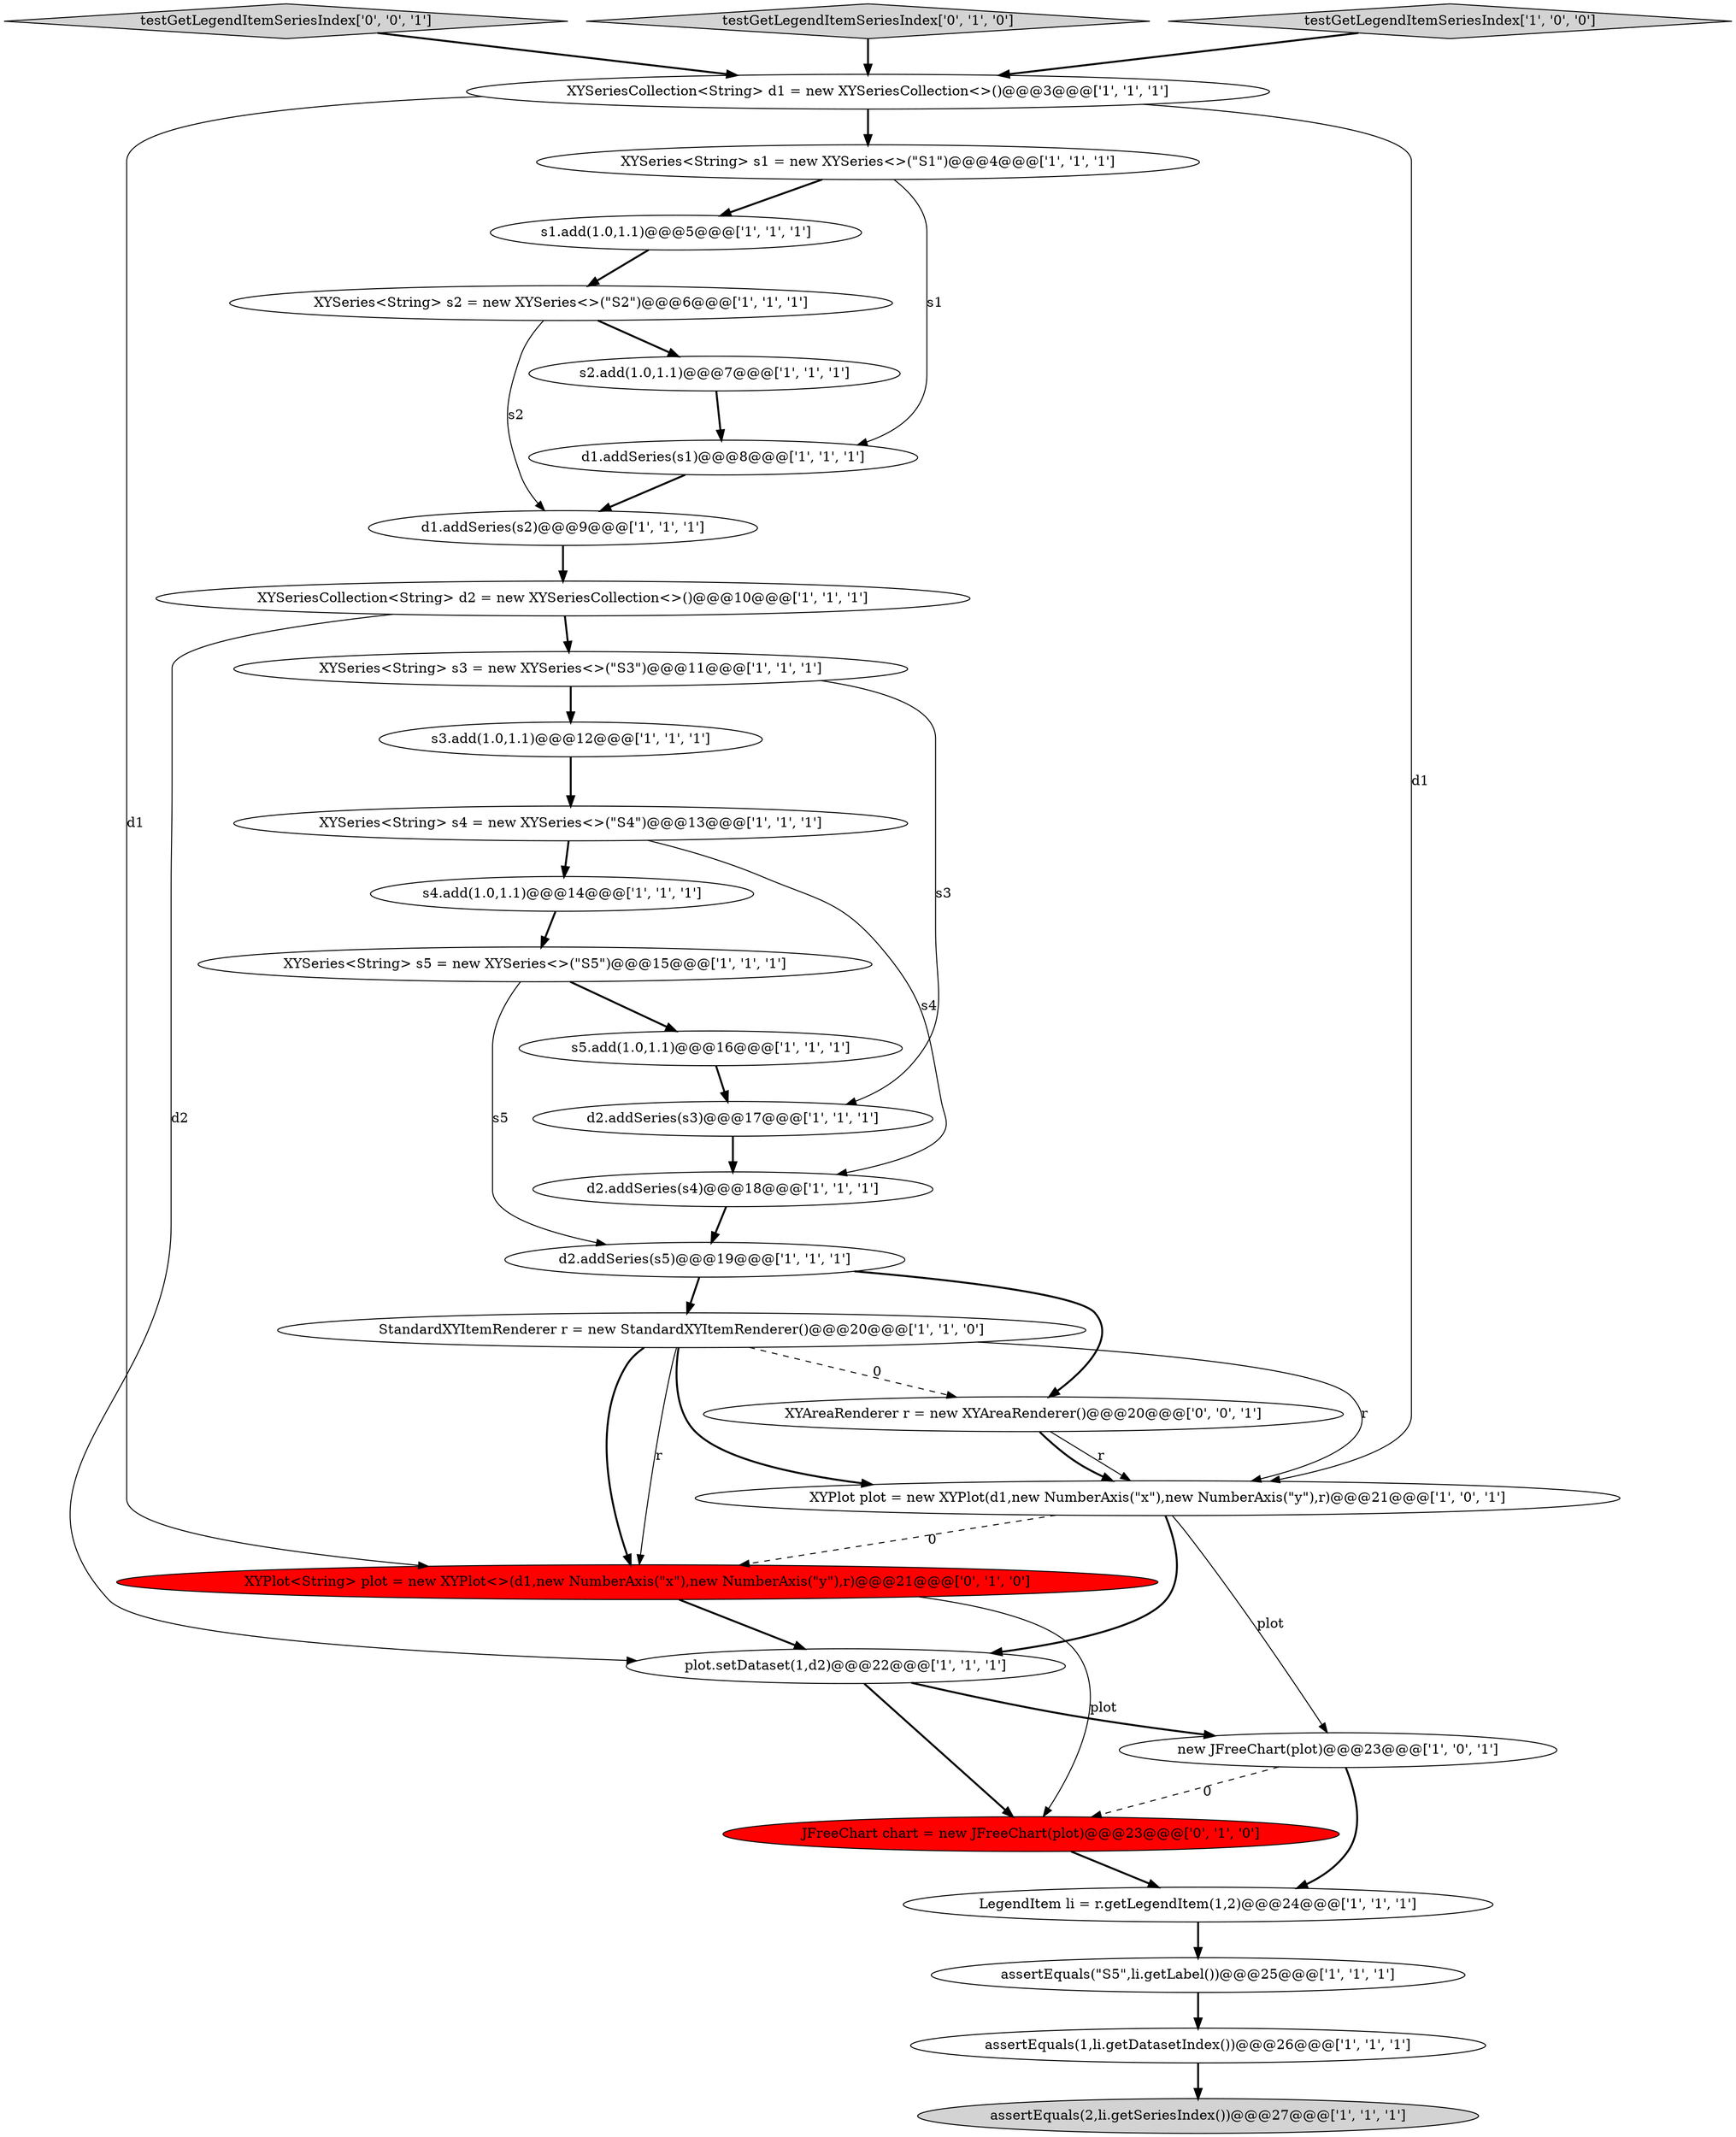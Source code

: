 digraph {
13 [style = filled, label = "s2.add(1.0,1.1)@@@7@@@['1', '1', '1']", fillcolor = white, shape = ellipse image = "AAA0AAABBB1BBB"];
25 [style = filled, label = "assertEquals(1,li.getDatasetIndex())@@@26@@@['1', '1', '1']", fillcolor = white, shape = ellipse image = "AAA0AAABBB1BBB"];
17 [style = filled, label = "XYSeries<String> s4 = new XYSeries<>(\"S4\")@@@13@@@['1', '1', '1']", fillcolor = white, shape = ellipse image = "AAA0AAABBB1BBB"];
19 [style = filled, label = "assertEquals(\"S5\",li.getLabel())@@@25@@@['1', '1', '1']", fillcolor = white, shape = ellipse image = "AAA0AAABBB1BBB"];
10 [style = filled, label = "s1.add(1.0,1.1)@@@5@@@['1', '1', '1']", fillcolor = white, shape = ellipse image = "AAA0AAABBB1BBB"];
21 [style = filled, label = "plot.setDataset(1,d2)@@@22@@@['1', '1', '1']", fillcolor = white, shape = ellipse image = "AAA0AAABBB1BBB"];
7 [style = filled, label = "XYSeriesCollection<String> d1 = new XYSeriesCollection<>()@@@3@@@['1', '1', '1']", fillcolor = white, shape = ellipse image = "AAA0AAABBB1BBB"];
11 [style = filled, label = "d2.addSeries(s3)@@@17@@@['1', '1', '1']", fillcolor = white, shape = ellipse image = "AAA0AAABBB1BBB"];
14 [style = filled, label = "s3.add(1.0,1.1)@@@12@@@['1', '1', '1']", fillcolor = white, shape = ellipse image = "AAA0AAABBB1BBB"];
27 [style = filled, label = "JFreeChart chart = new JFreeChart(plot)@@@23@@@['0', '1', '0']", fillcolor = red, shape = ellipse image = "AAA1AAABBB2BBB"];
30 [style = filled, label = "testGetLegendItemSeriesIndex['0', '0', '1']", fillcolor = lightgray, shape = diamond image = "AAA0AAABBB3BBB"];
20 [style = filled, label = "XYSeries<String> s1 = new XYSeries<>(\"S1\")@@@4@@@['1', '1', '1']", fillcolor = white, shape = ellipse image = "AAA0AAABBB1BBB"];
2 [style = filled, label = "XYPlot plot = new XYPlot(d1,new NumberAxis(\"x\"),new NumberAxis(\"y\"),r)@@@21@@@['1', '0', '1']", fillcolor = white, shape = ellipse image = "AAA0AAABBB1BBB"];
26 [style = filled, label = "testGetLegendItemSeriesIndex['0', '1', '0']", fillcolor = lightgray, shape = diamond image = "AAA0AAABBB2BBB"];
5 [style = filled, label = "XYSeries<String> s5 = new XYSeries<>(\"S5\")@@@15@@@['1', '1', '1']", fillcolor = white, shape = ellipse image = "AAA0AAABBB1BBB"];
3 [style = filled, label = "testGetLegendItemSeriesIndex['1', '0', '0']", fillcolor = lightgray, shape = diamond image = "AAA0AAABBB1BBB"];
9 [style = filled, label = "assertEquals(2,li.getSeriesIndex())@@@27@@@['1', '1', '1']", fillcolor = lightgray, shape = ellipse image = "AAA0AAABBB1BBB"];
12 [style = filled, label = "new JFreeChart(plot)@@@23@@@['1', '0', '1']", fillcolor = white, shape = ellipse image = "AAA0AAABBB1BBB"];
1 [style = filled, label = "d1.addSeries(s2)@@@9@@@['1', '1', '1']", fillcolor = white, shape = ellipse image = "AAA0AAABBB1BBB"];
15 [style = filled, label = "d1.addSeries(s1)@@@8@@@['1', '1', '1']", fillcolor = white, shape = ellipse image = "AAA0AAABBB1BBB"];
24 [style = filled, label = "s4.add(1.0,1.1)@@@14@@@['1', '1', '1']", fillcolor = white, shape = ellipse image = "AAA0AAABBB1BBB"];
23 [style = filled, label = "XYSeries<String> s2 = new XYSeries<>(\"S2\")@@@6@@@['1', '1', '1']", fillcolor = white, shape = ellipse image = "AAA0AAABBB1BBB"];
6 [style = filled, label = "StandardXYItemRenderer r = new StandardXYItemRenderer()@@@20@@@['1', '1', '0']", fillcolor = white, shape = ellipse image = "AAA0AAABBB1BBB"];
29 [style = filled, label = "XYAreaRenderer r = new XYAreaRenderer()@@@20@@@['0', '0', '1']", fillcolor = white, shape = ellipse image = "AAA0AAABBB3BBB"];
0 [style = filled, label = "LegendItem li = r.getLegendItem(1,2)@@@24@@@['1', '1', '1']", fillcolor = white, shape = ellipse image = "AAA0AAABBB1BBB"];
22 [style = filled, label = "d2.addSeries(s5)@@@19@@@['1', '1', '1']", fillcolor = white, shape = ellipse image = "AAA0AAABBB1BBB"];
28 [style = filled, label = "XYPlot<String> plot = new XYPlot<>(d1,new NumberAxis(\"x\"),new NumberAxis(\"y\"),r)@@@21@@@['0', '1', '0']", fillcolor = red, shape = ellipse image = "AAA1AAABBB2BBB"];
4 [style = filled, label = "XYSeries<String> s3 = new XYSeries<>(\"S3\")@@@11@@@['1', '1', '1']", fillcolor = white, shape = ellipse image = "AAA0AAABBB1BBB"];
16 [style = filled, label = "s5.add(1.0,1.1)@@@16@@@['1', '1', '1']", fillcolor = white, shape = ellipse image = "AAA0AAABBB1BBB"];
8 [style = filled, label = "XYSeriesCollection<String> d2 = new XYSeriesCollection<>()@@@10@@@['1', '1', '1']", fillcolor = white, shape = ellipse image = "AAA0AAABBB1BBB"];
18 [style = filled, label = "d2.addSeries(s4)@@@18@@@['1', '1', '1']", fillcolor = white, shape = ellipse image = "AAA0AAABBB1BBB"];
7->2 [style = solid, label="d1"];
8->21 [style = solid, label="d2"];
4->14 [style = bold, label=""];
1->8 [style = bold, label=""];
16->11 [style = bold, label=""];
26->7 [style = bold, label=""];
27->0 [style = bold, label=""];
23->1 [style = solid, label="s2"];
21->27 [style = bold, label=""];
0->19 [style = bold, label=""];
25->9 [style = bold, label=""];
20->15 [style = solid, label="s1"];
7->28 [style = solid, label="d1"];
22->29 [style = bold, label=""];
14->17 [style = bold, label=""];
7->20 [style = bold, label=""];
4->11 [style = solid, label="s3"];
17->18 [style = solid, label="s4"];
12->0 [style = bold, label=""];
11->18 [style = bold, label=""];
19->25 [style = bold, label=""];
24->5 [style = bold, label=""];
20->10 [style = bold, label=""];
6->2 [style = bold, label=""];
21->12 [style = bold, label=""];
5->16 [style = bold, label=""];
2->12 [style = solid, label="plot"];
29->2 [style = solid, label="r"];
17->24 [style = bold, label=""];
18->22 [style = bold, label=""];
28->21 [style = bold, label=""];
29->2 [style = bold, label=""];
6->28 [style = bold, label=""];
5->22 [style = solid, label="s5"];
6->29 [style = dashed, label="0"];
3->7 [style = bold, label=""];
23->13 [style = bold, label=""];
10->23 [style = bold, label=""];
2->21 [style = bold, label=""];
30->7 [style = bold, label=""];
6->2 [style = solid, label="r"];
28->27 [style = solid, label="plot"];
2->28 [style = dashed, label="0"];
12->27 [style = dashed, label="0"];
13->15 [style = bold, label=""];
8->4 [style = bold, label=""];
22->6 [style = bold, label=""];
15->1 [style = bold, label=""];
6->28 [style = solid, label="r"];
}
